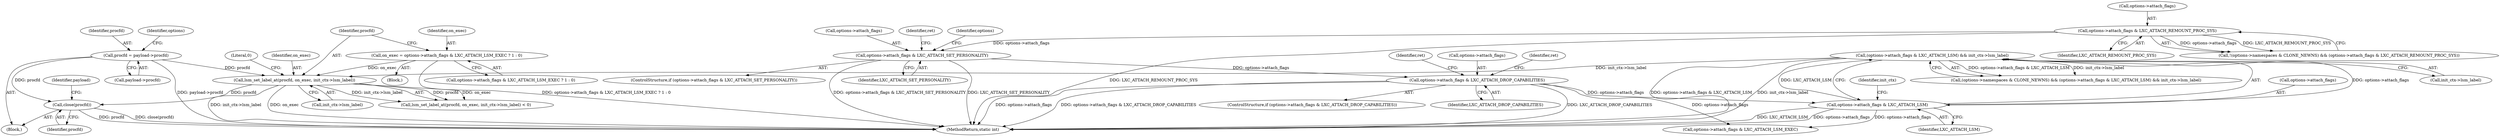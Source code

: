 digraph "0_lxc_5c3fcae78b63ac9dd56e36075903921bd9461f9e@API" {
"1000689" [label="(Call,close(procfd))"];
"1000133" [label="(Call,procfd = payload->procfd)"];
"1000533" [label="(Call,lsm_set_label_at(procfd, on_exec, init_ctx->lsm_label))"];
"1000521" [label="(Call,on_exec = options->attach_flags & LXC_ATTACH_LSM_EXEC ? 1 : 0)"];
"1000510" [label="(Call,(options->attach_flags & LXC_ATTACH_LSM) && init_ctx->lsm_label)"];
"1000511" [label="(Call,options->attach_flags & LXC_ATTACH_LSM)"];
"1000258" [label="(Call,options->attach_flags & LXC_ATTACH_DROP_CAPABILITIES)"];
"1000234" [label="(Call,options->attach_flags & LXC_ATTACH_SET_PERSONALITY)"];
"1000196" [label="(Call,options->attach_flags & LXC_ATTACH_REMOUNT_PROC_SYS)"];
"1000533" [label="(Call,lsm_set_label_at(procfd, on_exec, init_ctx->lsm_label))"];
"1000265" [label="(Identifier,ret)"];
"1000504" [label="(Call,(options->namespaces & CLONE_NEWNS) && (options->attach_flags & LXC_ATTACH_LSM) && init_ctx->lsm_label)"];
"1000512" [label="(Call,options->attach_flags)"];
"1000516" [label="(Call,init_ctx->lsm_label)"];
"1000257" [label="(ControlStructure,if (options->attach_flags & LXC_ATTACH_DROP_CAPABILITIES))"];
"1000539" [label="(Literal,0)"];
"1000262" [label="(Identifier,LXC_ATTACH_DROP_CAPABILITIES)"];
"1000200" [label="(Identifier,LXC_ATTACH_REMOUNT_PROC_SYS)"];
"1000234" [label="(Call,options->attach_flags & LXC_ATTACH_SET_PERSONALITY)"];
"1000522" [label="(Identifier,on_exec)"];
"1000197" [label="(Call,options->attach_flags)"];
"1000532" [label="(Call,lsm_set_label_at(procfd, on_exec, init_ctx->lsm_label) < 0)"];
"1000238" [label="(Identifier,LXC_ATTACH_SET_PERSONALITY)"];
"1000515" [label="(Identifier,LXC_ATTACH_LSM)"];
"1000235" [label="(Call,options->attach_flags)"];
"1000536" [label="(Call,init_ctx->lsm_label)"];
"1000694" [label="(Identifier,payload)"];
"1000519" [label="(Block,)"];
"1000241" [label="(Identifier,ret)"];
"1000134" [label="(Identifier,procfd)"];
"1000140" [label="(Identifier,options)"];
"1000259" [label="(Call,options->attach_flags)"];
"1000135" [label="(Call,payload->procfd)"];
"1000282" [label="(Identifier,ret)"];
"1000233" [label="(ControlStructure,if (options->attach_flags & LXC_ATTACH_SET_PERSONALITY))"];
"1000521" [label="(Call,on_exec = options->attach_flags & LXC_ATTACH_LSM_EXEC ? 1 : 0)"];
"1000189" [label="(Call,!(options->namespaces & CLONE_NEWNS) && (options->attach_flags & LXC_ATTACH_REMOUNT_PROC_SYS))"];
"1000133" [label="(Call,procfd = payload->procfd)"];
"1000517" [label="(Identifier,init_ctx)"];
"1000523" [label="(Call,options->attach_flags & LXC_ATTACH_LSM_EXEC ? 1 : 0)"];
"1000524" [label="(Call,options->attach_flags & LXC_ATTACH_LSM_EXEC)"];
"1000689" [label="(Call,close(procfd))"];
"1000690" [label="(Identifier,procfd)"];
"1000696" [label="(MethodReturn,static int)"];
"1000511" [label="(Call,options->attach_flags & LXC_ATTACH_LSM)"];
"1000258" [label="(Call,options->attach_flags & LXC_ATTACH_DROP_CAPABILITIES)"];
"1000260" [label="(Identifier,options)"];
"1000119" [label="(Block,)"];
"1000534" [label="(Identifier,procfd)"];
"1000535" [label="(Identifier,on_exec)"];
"1000510" [label="(Call,(options->attach_flags & LXC_ATTACH_LSM) && init_ctx->lsm_label)"];
"1000196" [label="(Call,options->attach_flags & LXC_ATTACH_REMOUNT_PROC_SYS)"];
"1000689" -> "1000119"  [label="AST: "];
"1000689" -> "1000690"  [label="CFG: "];
"1000690" -> "1000689"  [label="AST: "];
"1000694" -> "1000689"  [label="CFG: "];
"1000689" -> "1000696"  [label="DDG: close(procfd)"];
"1000689" -> "1000696"  [label="DDG: procfd"];
"1000133" -> "1000689"  [label="DDG: procfd"];
"1000533" -> "1000689"  [label="DDG: procfd"];
"1000133" -> "1000119"  [label="AST: "];
"1000133" -> "1000135"  [label="CFG: "];
"1000134" -> "1000133"  [label="AST: "];
"1000135" -> "1000133"  [label="AST: "];
"1000140" -> "1000133"  [label="CFG: "];
"1000133" -> "1000696"  [label="DDG: payload->procfd"];
"1000133" -> "1000533"  [label="DDG: procfd"];
"1000533" -> "1000532"  [label="AST: "];
"1000533" -> "1000536"  [label="CFG: "];
"1000534" -> "1000533"  [label="AST: "];
"1000535" -> "1000533"  [label="AST: "];
"1000536" -> "1000533"  [label="AST: "];
"1000539" -> "1000533"  [label="CFG: "];
"1000533" -> "1000696"  [label="DDG: init_ctx->lsm_label"];
"1000533" -> "1000696"  [label="DDG: on_exec"];
"1000533" -> "1000532"  [label="DDG: procfd"];
"1000533" -> "1000532"  [label="DDG: on_exec"];
"1000533" -> "1000532"  [label="DDG: init_ctx->lsm_label"];
"1000521" -> "1000533"  [label="DDG: on_exec"];
"1000510" -> "1000533"  [label="DDG: init_ctx->lsm_label"];
"1000521" -> "1000519"  [label="AST: "];
"1000521" -> "1000523"  [label="CFG: "];
"1000522" -> "1000521"  [label="AST: "];
"1000523" -> "1000521"  [label="AST: "];
"1000534" -> "1000521"  [label="CFG: "];
"1000521" -> "1000696"  [label="DDG: options->attach_flags & LXC_ATTACH_LSM_EXEC ? 1 : 0"];
"1000510" -> "1000504"  [label="AST: "];
"1000510" -> "1000511"  [label="CFG: "];
"1000510" -> "1000516"  [label="CFG: "];
"1000511" -> "1000510"  [label="AST: "];
"1000516" -> "1000510"  [label="AST: "];
"1000504" -> "1000510"  [label="CFG: "];
"1000510" -> "1000696"  [label="DDG: options->attach_flags & LXC_ATTACH_LSM"];
"1000510" -> "1000696"  [label="DDG: init_ctx->lsm_label"];
"1000510" -> "1000504"  [label="DDG: options->attach_flags & LXC_ATTACH_LSM"];
"1000510" -> "1000504"  [label="DDG: init_ctx->lsm_label"];
"1000511" -> "1000510"  [label="DDG: options->attach_flags"];
"1000511" -> "1000510"  [label="DDG: LXC_ATTACH_LSM"];
"1000511" -> "1000515"  [label="CFG: "];
"1000512" -> "1000511"  [label="AST: "];
"1000515" -> "1000511"  [label="AST: "];
"1000517" -> "1000511"  [label="CFG: "];
"1000511" -> "1000696"  [label="DDG: LXC_ATTACH_LSM"];
"1000511" -> "1000696"  [label="DDG: options->attach_flags"];
"1000258" -> "1000511"  [label="DDG: options->attach_flags"];
"1000511" -> "1000524"  [label="DDG: options->attach_flags"];
"1000258" -> "1000257"  [label="AST: "];
"1000258" -> "1000262"  [label="CFG: "];
"1000259" -> "1000258"  [label="AST: "];
"1000262" -> "1000258"  [label="AST: "];
"1000265" -> "1000258"  [label="CFG: "];
"1000282" -> "1000258"  [label="CFG: "];
"1000258" -> "1000696"  [label="DDG: options->attach_flags"];
"1000258" -> "1000696"  [label="DDG: options->attach_flags & LXC_ATTACH_DROP_CAPABILITIES"];
"1000258" -> "1000696"  [label="DDG: LXC_ATTACH_DROP_CAPABILITIES"];
"1000234" -> "1000258"  [label="DDG: options->attach_flags"];
"1000258" -> "1000524"  [label="DDG: options->attach_flags"];
"1000234" -> "1000233"  [label="AST: "];
"1000234" -> "1000238"  [label="CFG: "];
"1000235" -> "1000234"  [label="AST: "];
"1000238" -> "1000234"  [label="AST: "];
"1000241" -> "1000234"  [label="CFG: "];
"1000260" -> "1000234"  [label="CFG: "];
"1000234" -> "1000696"  [label="DDG: LXC_ATTACH_SET_PERSONALITY"];
"1000234" -> "1000696"  [label="DDG: options->attach_flags & LXC_ATTACH_SET_PERSONALITY"];
"1000196" -> "1000234"  [label="DDG: options->attach_flags"];
"1000196" -> "1000189"  [label="AST: "];
"1000196" -> "1000200"  [label="CFG: "];
"1000197" -> "1000196"  [label="AST: "];
"1000200" -> "1000196"  [label="AST: "];
"1000189" -> "1000196"  [label="CFG: "];
"1000196" -> "1000696"  [label="DDG: LXC_ATTACH_REMOUNT_PROC_SYS"];
"1000196" -> "1000189"  [label="DDG: options->attach_flags"];
"1000196" -> "1000189"  [label="DDG: LXC_ATTACH_REMOUNT_PROC_SYS"];
}
